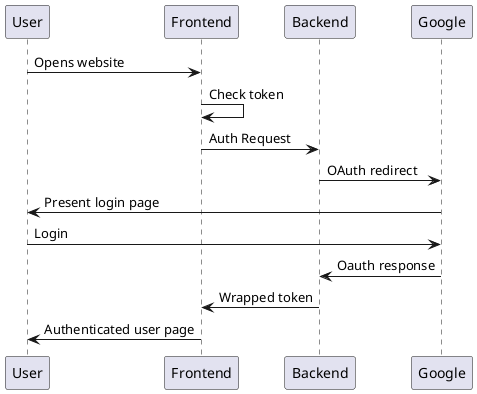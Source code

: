 @startuml
User -> Frontend: Opens website
Frontend -> Frontend: Check token
Frontend -> Backend: Auth Request
Backend -> Google: OAuth redirect
Google -> User: Present login page
User -> Google: Login
Google -> Backend: Oauth response
Backend -> Frontend: Wrapped token
Frontend -> User: Authenticated user page